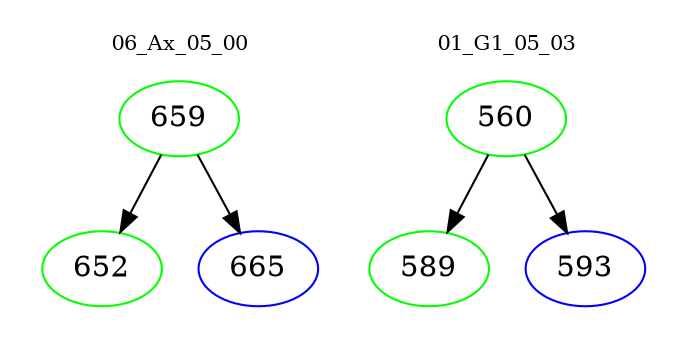 digraph{
subgraph cluster_0 {
color = white
label = "06_Ax_05_00";
fontsize=10;
T0_659 [label="659", color="green"]
T0_659 -> T0_652 [color="black"]
T0_652 [label="652", color="green"]
T0_659 -> T0_665 [color="black"]
T0_665 [label="665", color="blue"]
}
subgraph cluster_1 {
color = white
label = "01_G1_05_03";
fontsize=10;
T1_560 [label="560", color="green"]
T1_560 -> T1_589 [color="black"]
T1_589 [label="589", color="green"]
T1_560 -> T1_593 [color="black"]
T1_593 [label="593", color="blue"]
}
}
